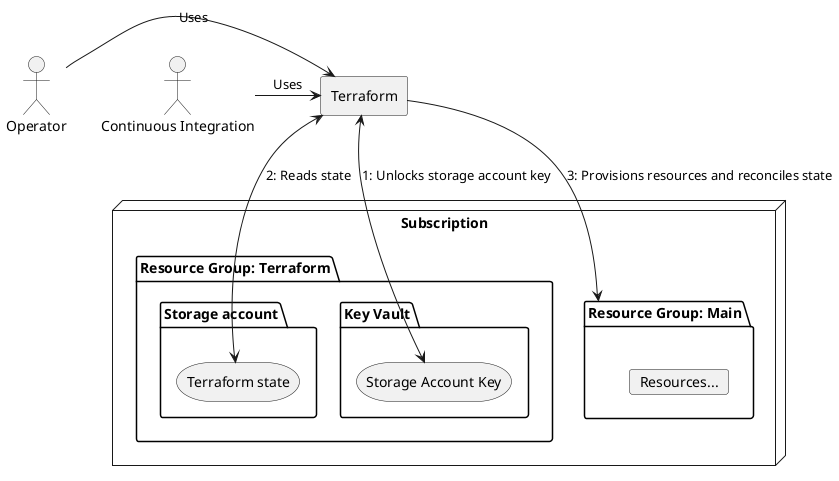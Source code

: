 @startuml terraform_overview
actor "Continuous Integration" as ci
actor "Operator" as ops
agent "Terraform" as tf

node "Subscription" as sub {
  package "Resource Group: Terraform" as rgterra {
    package "Storage account" {
      storage "Terraform state" as tfstate
    }

    package "Key Vault" {
      storage "Storage Account Key" as storagekey
    }
  }
  package "Resource Group: Main" as rgmain {
    card "Resources..."
  }
}

tf <--> storagekey: 1: Unlocks storage account key
tf <--> tfstate: 2: Reads state
tf --> rgmain: 3: Provisions resources and reconciles state

ops -> tf: Uses
ci -> tf: Uses
@enduml
